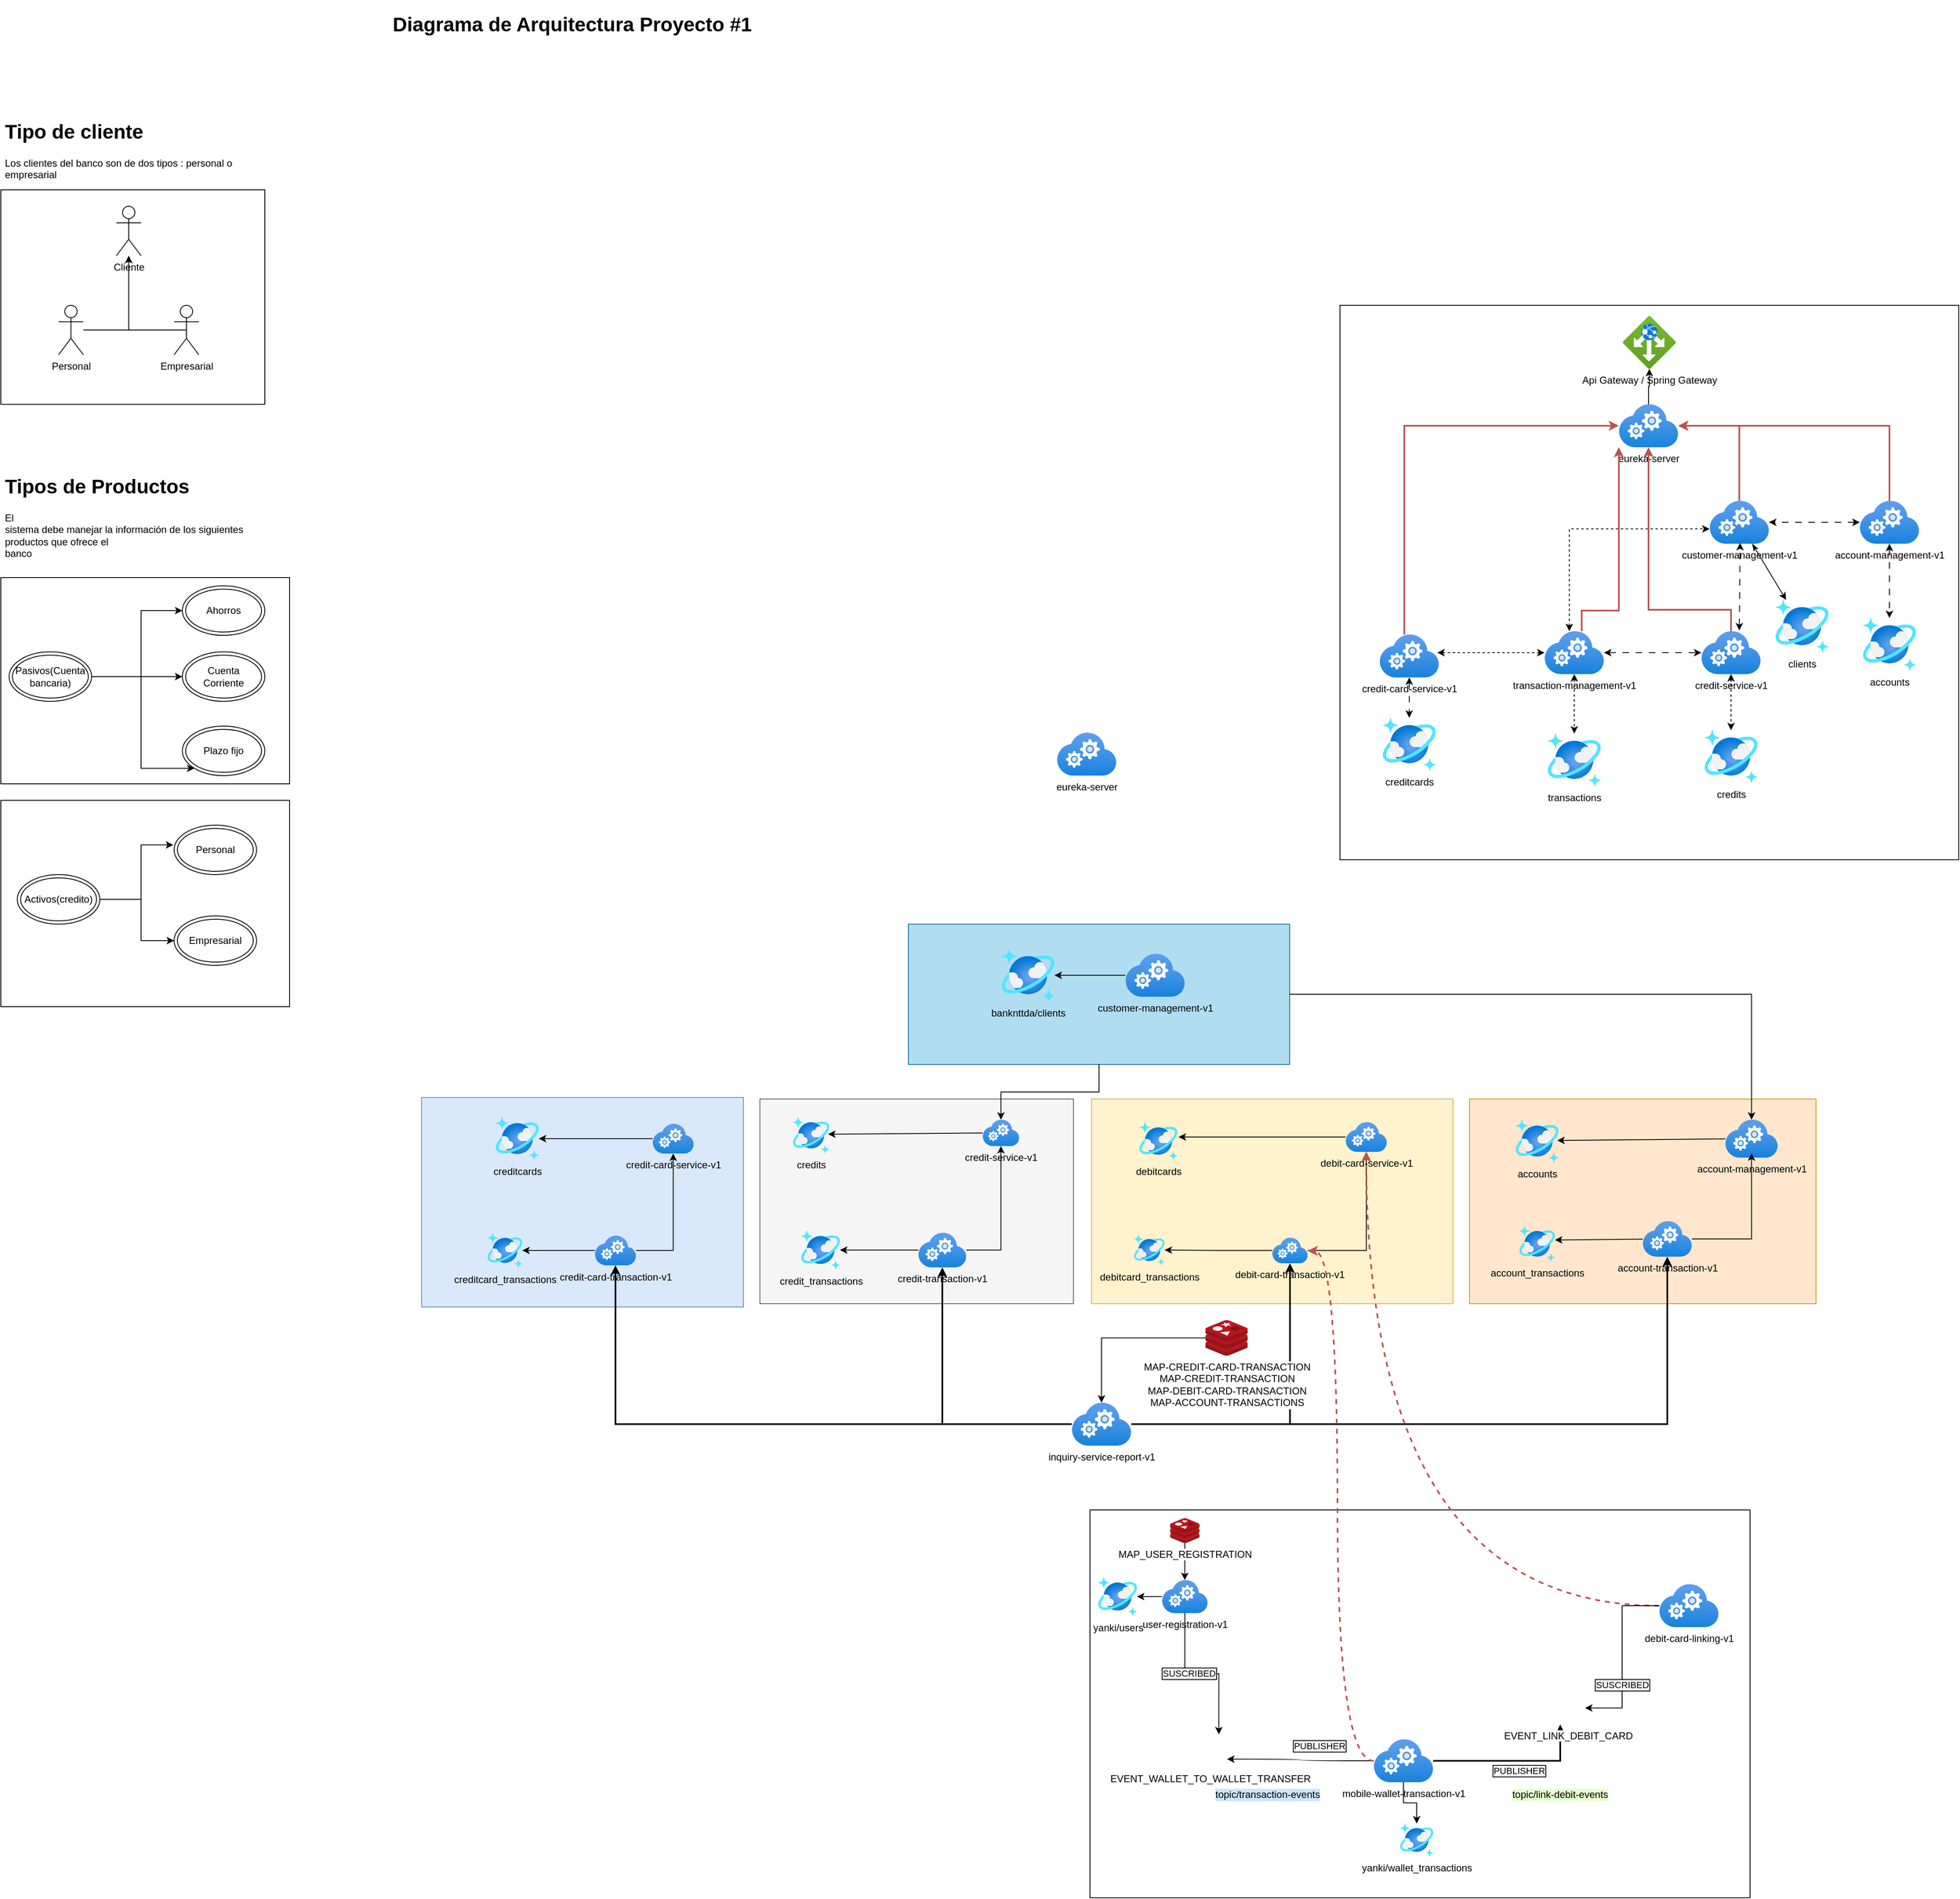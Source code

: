 <mxfile version="22.1.0" type="device">
  <diagram name="Página-1" id="-X11c9aHxKl_7VHZbHps">
    <mxGraphModel dx="2341" dy="1437" grid="1" gridSize="10" guides="1" tooltips="1" connect="1" arrows="1" fold="1" page="1" pageScale="1" pageWidth="827" pageHeight="1169" math="0" shadow="0">
      <root>
        <mxCell id="0" />
        <mxCell id="1" parent="0" />
        <mxCell id="LDjs_fQ_YrKKM8JEfmCH-14" value="" style="rounded=0;whiteSpace=wrap;html=1;" parent="1" vertex="1">
          <mxGeometry x="1390" y="1840" width="800" height="470" as="geometry" />
        </mxCell>
        <mxCell id="GaiomH8NbZP9esOnhPdk-52" value="" style="rounded=0;whiteSpace=wrap;html=1;fillColor=#b1ddf0;strokeColor=#10739e;" parent="1" vertex="1">
          <mxGeometry x="1170" y="1130" width="462" height="170" as="geometry" />
        </mxCell>
        <mxCell id="nKFQiTVfHHNMh1_5JLaG-30" value="" style="rounded=0;whiteSpace=wrap;html=1;" parent="1" vertex="1">
          <mxGeometry x="70" y="710" width="350" height="250" as="geometry" />
        </mxCell>
        <mxCell id="nKFQiTVfHHNMh1_5JLaG-33" value="" style="group" parent="1" vertex="1" connectable="0">
          <mxGeometry x="70" y="150" width="320" height="350" as="geometry" />
        </mxCell>
        <mxCell id="nKFQiTVfHHNMh1_5JLaG-31" value="&lt;h1&gt;Tipo de cliente&lt;/h1&gt;&lt;p&gt;Los clientes del banco son de dos tipos : personal o empresarial&lt;/p&gt;" style="text;html=1;strokeColor=none;fillColor=none;spacing=5;spacingTop=-20;whiteSpace=wrap;overflow=hidden;rounded=0;" parent="nKFQiTVfHHNMh1_5JLaG-33" vertex="1">
          <mxGeometry width="320" height="90" as="geometry" />
        </mxCell>
        <mxCell id="nKFQiTVfHHNMh1_5JLaG-32" value="" style="group" parent="nKFQiTVfHHNMh1_5JLaG-33" vertex="1" connectable="0">
          <mxGeometry y="90" width="320" height="260" as="geometry" />
        </mxCell>
        <mxCell id="nKFQiTVfHHNMh1_5JLaG-28" value="" style="rounded=0;whiteSpace=wrap;html=1;" parent="nKFQiTVfHHNMh1_5JLaG-32" vertex="1">
          <mxGeometry width="320" height="260" as="geometry" />
        </mxCell>
        <mxCell id="nKFQiTVfHHNMh1_5JLaG-6" value="Cliente" style="shape=umlActor;verticalLabelPosition=bottom;verticalAlign=top;html=1;outlineConnect=0;" parent="nKFQiTVfHHNMh1_5JLaG-32" vertex="1">
          <mxGeometry x="140" y="20" width="30" height="60" as="geometry" />
        </mxCell>
        <mxCell id="nKFQiTVfHHNMh1_5JLaG-12" style="edgeStyle=orthogonalEdgeStyle;rounded=0;orthogonalLoop=1;jettySize=auto;html=1;" parent="nKFQiTVfHHNMh1_5JLaG-32" source="nKFQiTVfHHNMh1_5JLaG-8" target="nKFQiTVfHHNMh1_5JLaG-6" edge="1">
          <mxGeometry relative="1" as="geometry" />
        </mxCell>
        <mxCell id="nKFQiTVfHHNMh1_5JLaG-8" value="Personal" style="shape=umlActor;verticalLabelPosition=bottom;verticalAlign=top;html=1;outlineConnect=0;" parent="nKFQiTVfHHNMh1_5JLaG-32" vertex="1">
          <mxGeometry x="70" y="140" width="30" height="60" as="geometry" />
        </mxCell>
        <mxCell id="nKFQiTVfHHNMh1_5JLaG-13" style="edgeStyle=orthogonalEdgeStyle;rounded=0;orthogonalLoop=1;jettySize=auto;html=1;exitX=0.5;exitY=0.5;exitDx=0;exitDy=0;exitPerimeter=0;" parent="nKFQiTVfHHNMh1_5JLaG-32" source="nKFQiTVfHHNMh1_5JLaG-9" target="nKFQiTVfHHNMh1_5JLaG-6" edge="1">
          <mxGeometry relative="1" as="geometry" />
        </mxCell>
        <mxCell id="nKFQiTVfHHNMh1_5JLaG-9" value="Empresarial" style="shape=umlActor;verticalLabelPosition=bottom;verticalAlign=top;html=1;outlineConnect=0;" parent="nKFQiTVfHHNMh1_5JLaG-32" vertex="1">
          <mxGeometry x="210" y="140" width="30" height="60" as="geometry" />
        </mxCell>
        <mxCell id="nKFQiTVfHHNMh1_5JLaG-34" value="&lt;h1&gt;Tipos de Productos&lt;/h1&gt;El&lt;br/&gt;sistema debe manejar la información de los siguientes productos que ofrece el&lt;br/&gt;banco" style="text;html=1;strokeColor=none;fillColor=none;spacing=5;spacingTop=-20;whiteSpace=wrap;overflow=hidden;rounded=0;" parent="1" vertex="1">
          <mxGeometry x="70" y="580" width="320" height="120" as="geometry" />
        </mxCell>
        <mxCell id="nKFQiTVfHHNMh1_5JLaG-35" value="" style="group" parent="1" vertex="1" connectable="0">
          <mxGeometry x="80" y="720" width="310" height="230" as="geometry" />
        </mxCell>
        <mxCell id="nKFQiTVfHHNMh1_5JLaG-14" value="Pasivos(Cuenta bancaria)" style="ellipse;shape=doubleEllipse;whiteSpace=wrap;html=1;" parent="nKFQiTVfHHNMh1_5JLaG-35" vertex="1">
          <mxGeometry y="80" width="100" height="60" as="geometry" />
        </mxCell>
        <mxCell id="nKFQiTVfHHNMh1_5JLaG-15" value="Ahorros" style="ellipse;shape=doubleEllipse;whiteSpace=wrap;html=1;" parent="nKFQiTVfHHNMh1_5JLaG-35" vertex="1">
          <mxGeometry x="210" width="100" height="60" as="geometry" />
        </mxCell>
        <mxCell id="nKFQiTVfHHNMh1_5JLaG-18" style="edgeStyle=orthogonalEdgeStyle;rounded=0;orthogonalLoop=1;jettySize=auto;html=1;entryX=0;entryY=0.5;entryDx=0;entryDy=0;" parent="nKFQiTVfHHNMh1_5JLaG-35" source="nKFQiTVfHHNMh1_5JLaG-14" target="nKFQiTVfHHNMh1_5JLaG-15" edge="1">
          <mxGeometry relative="1" as="geometry">
            <Array as="points">
              <mxPoint x="160" y="110" />
              <mxPoint x="160" y="30" />
            </Array>
          </mxGeometry>
        </mxCell>
        <mxCell id="nKFQiTVfHHNMh1_5JLaG-16" value="Cuenta Corriente" style="ellipse;shape=doubleEllipse;whiteSpace=wrap;html=1;" parent="nKFQiTVfHHNMh1_5JLaG-35" vertex="1">
          <mxGeometry x="210" y="80" width="100" height="60" as="geometry" />
        </mxCell>
        <mxCell id="nKFQiTVfHHNMh1_5JLaG-19" style="edgeStyle=orthogonalEdgeStyle;rounded=0;orthogonalLoop=1;jettySize=auto;html=1;" parent="nKFQiTVfHHNMh1_5JLaG-35" source="nKFQiTVfHHNMh1_5JLaG-14" target="nKFQiTVfHHNMh1_5JLaG-16" edge="1">
          <mxGeometry relative="1" as="geometry" />
        </mxCell>
        <mxCell id="nKFQiTVfHHNMh1_5JLaG-17" value="Plazo fijo" style="ellipse;shape=doubleEllipse;whiteSpace=wrap;html=1;" parent="nKFQiTVfHHNMh1_5JLaG-35" vertex="1">
          <mxGeometry x="210" y="170" width="100" height="60" as="geometry" />
        </mxCell>
        <mxCell id="nKFQiTVfHHNMh1_5JLaG-20" style="edgeStyle=orthogonalEdgeStyle;rounded=0;orthogonalLoop=1;jettySize=auto;html=1;entryX=0;entryY=1;entryDx=0;entryDy=0;" parent="nKFQiTVfHHNMh1_5JLaG-35" source="nKFQiTVfHHNMh1_5JLaG-14" target="nKFQiTVfHHNMh1_5JLaG-17" edge="1">
          <mxGeometry relative="1" as="geometry">
            <Array as="points">
              <mxPoint x="160" y="110" />
              <mxPoint x="160" y="221" />
            </Array>
          </mxGeometry>
        </mxCell>
        <mxCell id="nKFQiTVfHHNMh1_5JLaG-36" value="" style="rounded=0;whiteSpace=wrap;html=1;" parent="1" vertex="1">
          <mxGeometry x="70" y="980" width="350" height="250" as="geometry" />
        </mxCell>
        <mxCell id="nKFQiTVfHHNMh1_5JLaG-38" value="" style="group" parent="1" vertex="1" connectable="0">
          <mxGeometry x="90" y="1010" width="290" height="170" as="geometry" />
        </mxCell>
        <mxCell id="nKFQiTVfHHNMh1_5JLaG-24" value="Activos(credito)" style="ellipse;shape=doubleEllipse;whiteSpace=wrap;html=1;" parent="nKFQiTVfHHNMh1_5JLaG-38" vertex="1">
          <mxGeometry y="60" width="100" height="60" as="geometry" />
        </mxCell>
        <mxCell id="nKFQiTVfHHNMh1_5JLaG-25" value="Personal" style="ellipse;shape=doubleEllipse;whiteSpace=wrap;html=1;" parent="nKFQiTVfHHNMh1_5JLaG-38" vertex="1">
          <mxGeometry x="190" width="100" height="60" as="geometry" />
        </mxCell>
        <mxCell id="nKFQiTVfHHNMh1_5JLaG-37" style="edgeStyle=orthogonalEdgeStyle;rounded=0;orthogonalLoop=1;jettySize=auto;html=1;entryX=-0.01;entryY=0.4;entryDx=0;entryDy=0;entryPerimeter=0;" parent="nKFQiTVfHHNMh1_5JLaG-38" source="nKFQiTVfHHNMh1_5JLaG-24" target="nKFQiTVfHHNMh1_5JLaG-25" edge="1">
          <mxGeometry relative="1" as="geometry">
            <Array as="points">
              <mxPoint x="150" y="90" />
              <mxPoint x="150" y="24" />
            </Array>
          </mxGeometry>
        </mxCell>
        <mxCell id="nKFQiTVfHHNMh1_5JLaG-26" value="Empresarial" style="ellipse;shape=doubleEllipse;whiteSpace=wrap;html=1;" parent="nKFQiTVfHHNMh1_5JLaG-38" vertex="1">
          <mxGeometry x="190" y="110" width="100" height="60" as="geometry" />
        </mxCell>
        <mxCell id="nKFQiTVfHHNMh1_5JLaG-22" style="edgeStyle=orthogonalEdgeStyle;rounded=0;orthogonalLoop=1;jettySize=auto;html=1;entryX=0;entryY=0.5;entryDx=0;entryDy=0;" parent="nKFQiTVfHHNMh1_5JLaG-38" source="nKFQiTVfHHNMh1_5JLaG-24" target="nKFQiTVfHHNMh1_5JLaG-26" edge="1">
          <mxGeometry relative="1" as="geometry">
            <mxPoint x="71" y="110" as="sourcePoint" />
            <mxPoint x="231" y="200" as="targetPoint" />
            <Array as="points">
              <mxPoint x="150" y="90" />
              <mxPoint x="150" y="140" />
            </Array>
          </mxGeometry>
        </mxCell>
        <mxCell id="RCFIxVPjN4FZySn3sPfs-48" value="" style="group" parent="1" vertex="1" connectable="0">
          <mxGeometry x="1693" y="380" width="750" height="672" as="geometry" />
        </mxCell>
        <mxCell id="RCFIxVPjN4FZySn3sPfs-36" value="" style="rounded=0;whiteSpace=wrap;html=1;" parent="RCFIxVPjN4FZySn3sPfs-48" vertex="1">
          <mxGeometry width="750" height="672" as="geometry" />
        </mxCell>
        <mxCell id="RCFIxVPjN4FZySn3sPfs-1" value="credit-card-service-v1" style="image;aspect=fixed;html=1;points=[];align=center;fontSize=12;image=img/lib/azure2/compute/Cloud_Services_Classic.svg;" parent="RCFIxVPjN4FZySn3sPfs-48" vertex="1">
          <mxGeometry x="48" y="399" width="72" height="52" as="geometry" />
        </mxCell>
        <mxCell id="RCFIxVPjN4FZySn3sPfs-2" value="customer-management-v1" style="image;aspect=fixed;html=1;points=[];align=center;fontSize=12;image=img/lib/azure2/compute/Cloud_Services_Classic.svg;" parent="RCFIxVPjN4FZySn3sPfs-48" vertex="1">
          <mxGeometry x="448" y="237" width="72" height="52" as="geometry" />
        </mxCell>
        <mxCell id="RCFIxVPjN4FZySn3sPfs-30" style="edgeStyle=orthogonalEdgeStyle;rounded=0;orthogonalLoop=1;jettySize=auto;html=1;dashed=1;dashPattern=8 8;startArrow=classic;startFill=1;" parent="RCFIxVPjN4FZySn3sPfs-48" source="RCFIxVPjN4FZySn3sPfs-3" target="RCFIxVPjN4FZySn3sPfs-2" edge="1">
          <mxGeometry relative="1" as="geometry" />
        </mxCell>
        <mxCell id="RCFIxVPjN4FZySn3sPfs-3" value="account-management-v1" style="image;aspect=fixed;html=1;points=[];align=center;fontSize=12;image=img/lib/azure2/compute/Cloud_Services_Classic.svg;" parent="RCFIxVPjN4FZySn3sPfs-48" vertex="1">
          <mxGeometry x="630" y="237" width="72" height="52" as="geometry" />
        </mxCell>
        <mxCell id="RCFIxVPjN4FZySn3sPfs-8" value="transaction-management-v1" style="image;aspect=fixed;html=1;points=[];align=center;fontSize=12;image=img/lib/azure2/compute/Cloud_Services_Classic.svg;" parent="RCFIxVPjN4FZySn3sPfs-48" vertex="1">
          <mxGeometry x="248" y="395" width="72" height="52" as="geometry" />
        </mxCell>
        <mxCell id="RCFIxVPjN4FZySn3sPfs-31" style="rounded=0;orthogonalLoop=1;jettySize=auto;html=1;elbow=vertical;entryX=0.514;entryY=0.981;entryDx=0;entryDy=0;entryPerimeter=0;exitX=0.639;exitY=-0.019;exitDx=0;exitDy=0;exitPerimeter=0;dashed=1;dashPattern=8 8;startArrow=classic;startFill=1;" parent="RCFIxVPjN4FZySn3sPfs-48" source="RCFIxVPjN4FZySn3sPfs-9" target="RCFIxVPjN4FZySn3sPfs-2" edge="1">
          <mxGeometry relative="1" as="geometry" />
        </mxCell>
        <mxCell id="RCFIxVPjN4FZySn3sPfs-9" value="credit-service-v1" style="image;aspect=fixed;html=1;points=[];align=center;fontSize=12;image=img/lib/azure2/compute/Cloud_Services_Classic.svg;" parent="RCFIxVPjN4FZySn3sPfs-48" vertex="1">
          <mxGeometry x="438" y="395" width="72" height="52" as="geometry" />
        </mxCell>
        <mxCell id="RCFIxVPjN4FZySn3sPfs-33" style="edgeStyle=orthogonalEdgeStyle;rounded=0;orthogonalLoop=1;jettySize=auto;html=1;dashed=1;dashPattern=8 8;startArrow=classic;startFill=1;" parent="RCFIxVPjN4FZySn3sPfs-48" source="RCFIxVPjN4FZySn3sPfs-8" target="RCFIxVPjN4FZySn3sPfs-9" edge="1">
          <mxGeometry relative="1" as="geometry" />
        </mxCell>
        <mxCell id="RCFIxVPjN4FZySn3sPfs-11" value="creditcards" style="image;aspect=fixed;html=1;points=[];align=center;fontSize=12;image=img/lib/azure2/databases/Azure_Cosmos_DB.svg;" parent="RCFIxVPjN4FZySn3sPfs-48" vertex="1">
          <mxGeometry x="52" y="500" width="64" height="64" as="geometry" />
        </mxCell>
        <mxCell id="RCFIxVPjN4FZySn3sPfs-12" style="edgeStyle=orthogonalEdgeStyle;rounded=0;orthogonalLoop=1;jettySize=auto;html=1;dashed=1;dashPattern=8 8;startArrow=classic;startFill=1;" parent="RCFIxVPjN4FZySn3sPfs-48" source="RCFIxVPjN4FZySn3sPfs-1" target="RCFIxVPjN4FZySn3sPfs-11" edge="1">
          <mxGeometry relative="1" as="geometry" />
        </mxCell>
        <mxCell id="RCFIxVPjN4FZySn3sPfs-13" value="transactions" style="image;aspect=fixed;html=1;points=[];align=center;fontSize=12;image=img/lib/azure2/databases/Azure_Cosmos_DB.svg;" parent="RCFIxVPjN4FZySn3sPfs-48" vertex="1">
          <mxGeometry x="252" y="519" width="64" height="64" as="geometry" />
        </mxCell>
        <mxCell id="RCFIxVPjN4FZySn3sPfs-14" style="edgeStyle=orthogonalEdgeStyle;rounded=0;orthogonalLoop=1;jettySize=auto;html=1;dashed=1;startArrow=classic;startFill=1;" parent="RCFIxVPjN4FZySn3sPfs-48" source="RCFIxVPjN4FZySn3sPfs-8" target="RCFIxVPjN4FZySn3sPfs-13" edge="1">
          <mxGeometry relative="1" as="geometry" />
        </mxCell>
        <mxCell id="RCFIxVPjN4FZySn3sPfs-15" value="accounts" style="image;aspect=fixed;html=1;points=[];align=center;fontSize=12;image=img/lib/azure2/databases/Azure_Cosmos_DB.svg;" parent="RCFIxVPjN4FZySn3sPfs-48" vertex="1">
          <mxGeometry x="634" y="379" width="64" height="64" as="geometry" />
        </mxCell>
        <mxCell id="RCFIxVPjN4FZySn3sPfs-16" style="rounded=0;orthogonalLoop=1;jettySize=auto;html=1;dashed=1;dashPattern=8 8;startArrow=classic;startFill=1;" parent="RCFIxVPjN4FZySn3sPfs-48" source="RCFIxVPjN4FZySn3sPfs-3" target="RCFIxVPjN4FZySn3sPfs-15" edge="1">
          <mxGeometry relative="1" as="geometry" />
        </mxCell>
        <mxCell id="RCFIxVPjN4FZySn3sPfs-17" value="credits" style="image;aspect=fixed;html=1;points=[];align=center;fontSize=12;image=img/lib/azure2/databases/Azure_Cosmos_DB.svg;" parent="RCFIxVPjN4FZySn3sPfs-48" vertex="1">
          <mxGeometry x="442" y="515" width="64" height="64" as="geometry" />
        </mxCell>
        <mxCell id="RCFIxVPjN4FZySn3sPfs-19" value="clients" style="image;aspect=fixed;html=1;points=[];align=center;fontSize=12;image=img/lib/azure2/databases/Azure_Cosmos_DB.svg;" parent="RCFIxVPjN4FZySn3sPfs-48" vertex="1">
          <mxGeometry x="528" y="357" width="64" height="64" as="geometry" />
        </mxCell>
        <mxCell id="RCFIxVPjN4FZySn3sPfs-18" style="edgeStyle=orthogonalEdgeStyle;rounded=0;orthogonalLoop=1;jettySize=auto;html=1;dashed=1;startArrow=classic;startFill=1;" parent="RCFIxVPjN4FZySn3sPfs-48" source="RCFIxVPjN4FZySn3sPfs-9" target="RCFIxVPjN4FZySn3sPfs-17" edge="1">
          <mxGeometry relative="1" as="geometry" />
        </mxCell>
        <mxCell id="RCFIxVPjN4FZySn3sPfs-32" style="edgeStyle=orthogonalEdgeStyle;rounded=0;orthogonalLoop=1;jettySize=auto;html=1;entryX=0;entryY=0.654;entryDx=0;entryDy=0;entryPerimeter=0;dashed=1;strokeWidth=1;startArrow=classic;startFill=1;" parent="RCFIxVPjN4FZySn3sPfs-48" source="RCFIxVPjN4FZySn3sPfs-8" target="RCFIxVPjN4FZySn3sPfs-2" edge="1">
          <mxGeometry relative="1" as="geometry">
            <Array as="points">
              <mxPoint x="278" y="271" />
            </Array>
          </mxGeometry>
        </mxCell>
        <mxCell id="RCFIxVPjN4FZySn3sPfs-20" style="rounded=0;orthogonalLoop=1;jettySize=auto;html=1;startArrow=classicThin;startFill=1;" parent="RCFIxVPjN4FZySn3sPfs-48" source="RCFIxVPjN4FZySn3sPfs-2" target="RCFIxVPjN4FZySn3sPfs-19" edge="1">
          <mxGeometry relative="1" as="geometry" />
        </mxCell>
        <mxCell id="RCFIxVPjN4FZySn3sPfs-34" style="edgeStyle=orthogonalEdgeStyle;rounded=0;orthogonalLoop=1;jettySize=auto;html=1;entryX=0.972;entryY=0.423;entryDx=0;entryDy=0;entryPerimeter=0;dashed=1;strokeWidth=1;endArrow=classic;endFill=1;strokeColor=default;startArrow=classic;startFill=1;" parent="RCFIxVPjN4FZySn3sPfs-48" source="RCFIxVPjN4FZySn3sPfs-8" target="RCFIxVPjN4FZySn3sPfs-1" edge="1">
          <mxGeometry relative="1" as="geometry" />
        </mxCell>
        <mxCell id="RCFIxVPjN4FZySn3sPfs-35" value="eureka-server" style="image;aspect=fixed;html=1;points=[];align=center;fontSize=12;image=img/lib/azure2/compute/Cloud_Services_Classic.svg;" parent="RCFIxVPjN4FZySn3sPfs-48" vertex="1">
          <mxGeometry x="338" y="120" width="72" height="52" as="geometry" />
        </mxCell>
        <mxCell id="RCFIxVPjN4FZySn3sPfs-39" style="edgeStyle=orthogonalEdgeStyle;rounded=0;orthogonalLoop=1;jettySize=auto;html=1;fillColor=#f8cecc;strokeColor=#b85450;gradientColor=#ea6b66;strokeWidth=2;" parent="RCFIxVPjN4FZySn3sPfs-48" source="RCFIxVPjN4FZySn3sPfs-1" target="RCFIxVPjN4FZySn3sPfs-35" edge="1">
          <mxGeometry relative="1" as="geometry">
            <Array as="points">
              <mxPoint x="78" y="146" />
            </Array>
          </mxGeometry>
        </mxCell>
        <mxCell id="RCFIxVPjN4FZySn3sPfs-42" style="edgeStyle=orthogonalEdgeStyle;rounded=0;orthogonalLoop=1;jettySize=auto;html=1;fillColor=#f8cecc;gradientColor=#ea6b66;strokeColor=#b85450;strokeWidth=2;" parent="RCFIxVPjN4FZySn3sPfs-48" source="RCFIxVPjN4FZySn3sPfs-2" target="RCFIxVPjN4FZySn3sPfs-35" edge="1">
          <mxGeometry relative="1" as="geometry">
            <Array as="points">
              <mxPoint x="484" y="146" />
            </Array>
          </mxGeometry>
        </mxCell>
        <mxCell id="RCFIxVPjN4FZySn3sPfs-43" style="edgeStyle=orthogonalEdgeStyle;rounded=0;orthogonalLoop=1;jettySize=auto;html=1;fillColor=#f8cecc;gradientColor=#ea6b66;strokeColor=#b85450;strokeWidth=2;" parent="RCFIxVPjN4FZySn3sPfs-48" source="RCFIxVPjN4FZySn3sPfs-3" target="RCFIxVPjN4FZySn3sPfs-35" edge="1">
          <mxGeometry relative="1" as="geometry">
            <Array as="points">
              <mxPoint x="666" y="146" />
            </Array>
          </mxGeometry>
        </mxCell>
        <mxCell id="RCFIxVPjN4FZySn3sPfs-40" style="edgeStyle=orthogonalEdgeStyle;rounded=0;orthogonalLoop=1;jettySize=auto;html=1;exitX=0.625;exitY=0;exitDx=0;exitDy=0;exitPerimeter=0;fillColor=#f8cecc;gradientColor=#ea6b66;strokeColor=#b85450;strokeWidth=2;" parent="RCFIxVPjN4FZySn3sPfs-48" source="RCFIxVPjN4FZySn3sPfs-8" target="RCFIxVPjN4FZySn3sPfs-35" edge="1">
          <mxGeometry relative="1" as="geometry">
            <Array as="points">
              <mxPoint x="293" y="370" />
              <mxPoint x="338" y="370" />
            </Array>
          </mxGeometry>
        </mxCell>
        <mxCell id="RCFIxVPjN4FZySn3sPfs-41" style="edgeStyle=orthogonalEdgeStyle;rounded=0;orthogonalLoop=1;jettySize=auto;html=1;fillColor=#f8cecc;gradientColor=#ea6b66;strokeColor=#b85450;strokeWidth=2;" parent="RCFIxVPjN4FZySn3sPfs-48" source="RCFIxVPjN4FZySn3sPfs-9" target="RCFIxVPjN4FZySn3sPfs-35" edge="1">
          <mxGeometry relative="1" as="geometry">
            <Array as="points">
              <mxPoint x="474" y="369" />
              <mxPoint x="374" y="369" />
            </Array>
          </mxGeometry>
        </mxCell>
        <mxCell id="RCFIxVPjN4FZySn3sPfs-46" value="Api Gateway / Spring Gateway" style="image;aspect=fixed;html=1;points=[];align=center;fontSize=12;image=img/lib/azure2/networking/Application_Gateways.svg;" parent="RCFIxVPjN4FZySn3sPfs-48" vertex="1">
          <mxGeometry x="343" y="13" width="64" height="64" as="geometry" />
        </mxCell>
        <mxCell id="RCFIxVPjN4FZySn3sPfs-47" style="edgeStyle=orthogonalEdgeStyle;rounded=0;orthogonalLoop=1;jettySize=auto;html=1;" parent="RCFIxVPjN4FZySn3sPfs-48" source="RCFIxVPjN4FZySn3sPfs-35" target="RCFIxVPjN4FZySn3sPfs-46" edge="1">
          <mxGeometry relative="1" as="geometry" />
        </mxCell>
        <mxCell id="EY5daQs1NWzvpDhGL9K3-1" value="&lt;h1&gt;&lt;span style=&quot;background-color: initial;&quot;&gt;Diagrama de Arquitectura Proyecto #1&lt;/span&gt;&lt;br&gt;&lt;/h1&gt;" style="text;html=1;strokeColor=none;fillColor=none;spacing=5;spacingTop=-20;whiteSpace=wrap;overflow=hidden;rounded=0;" parent="1" vertex="1">
          <mxGeometry x="540" y="20" width="782" height="120" as="geometry" />
        </mxCell>
        <mxCell id="GaiomH8NbZP9esOnhPdk-34" style="edgeStyle=orthogonalEdgeStyle;rounded=0;orthogonalLoop=1;jettySize=auto;html=1;" parent="1" source="GaiomH8NbZP9esOnhPdk-10" target="GaiomH8NbZP9esOnhPdk-11" edge="1">
          <mxGeometry relative="1" as="geometry" />
        </mxCell>
        <mxCell id="GaiomH8NbZP9esOnhPdk-10" value="customer-management-v1" style="image;aspect=fixed;html=1;points=[];align=center;fontSize=12;image=img/lib/azure2/compute/Cloud_Services_Classic.svg;labelBackgroundColor=none;" parent="1" vertex="1">
          <mxGeometry x="1433" y="1166" width="72" height="52" as="geometry" />
        </mxCell>
        <mxCell id="GaiomH8NbZP9esOnhPdk-11" value="banknttda/clients" style="image;aspect=fixed;html=1;points=[];align=center;fontSize=12;image=img/lib/azure2/databases/Azure_Cosmos_DB.svg;labelBackgroundColor=none;" parent="1" vertex="1">
          <mxGeometry x="1283" y="1160" width="64" height="64" as="geometry" />
        </mxCell>
        <mxCell id="GaiomH8NbZP9esOnhPdk-50" value="" style="group;strokeColor=none;" parent="1" vertex="1" connectable="0">
          <mxGeometry x="580" y="1340" width="1690" height="422" as="geometry" />
        </mxCell>
        <mxCell id="GaiomH8NbZP9esOnhPdk-47" value="" style="rounded=0;whiteSpace=wrap;html=1;fillColor=#ffe6cc;strokeColor=#d79b00;" parent="GaiomH8NbZP9esOnhPdk-50" vertex="1">
          <mxGeometry x="1270" y="2" width="420" height="248" as="geometry" />
        </mxCell>
        <mxCell id="GaiomH8NbZP9esOnhPdk-46" value="" style="rounded=0;whiteSpace=wrap;html=1;fillColor=#fff2cc;strokeColor=#d6b656;" parent="GaiomH8NbZP9esOnhPdk-50" vertex="1">
          <mxGeometry x="812" y="2" width="438" height="248" as="geometry" />
        </mxCell>
        <mxCell id="GaiomH8NbZP9esOnhPdk-45" value="" style="rounded=0;whiteSpace=wrap;html=1;fillColor=#f5f5f5;strokeColor=#666666;fontColor=#333333;" parent="GaiomH8NbZP9esOnhPdk-50" vertex="1">
          <mxGeometry x="410" y="2" width="380" height="248" as="geometry" />
        </mxCell>
        <mxCell id="GaiomH8NbZP9esOnhPdk-44" value="" style="rounded=0;whiteSpace=wrap;html=1;fillColor=#dae8fc;strokeColor=#6c8ebf;" parent="GaiomH8NbZP9esOnhPdk-50" vertex="1">
          <mxGeometry width="390" height="254" as="geometry" />
        </mxCell>
        <mxCell id="GaiomH8NbZP9esOnhPdk-1" value="credit-card-service-v1" style="image;aspect=fixed;html=1;points=[];align=center;fontSize=12;image=img/lib/azure2/compute/Cloud_Services_Classic.svg;labelBackgroundColor=none;" parent="GaiomH8NbZP9esOnhPdk-50" vertex="1">
          <mxGeometry x="280" y="32" width="49.85" height="36" as="geometry" />
        </mxCell>
        <mxCell id="GaiomH8NbZP9esOnhPdk-2" value="creditcards" style="image;aspect=fixed;html=1;points=[];align=center;fontSize=12;image=img/lib/azure2/databases/Azure_Cosmos_DB.svg;labelBackgroundColor=none;" parent="GaiomH8NbZP9esOnhPdk-50" vertex="1">
          <mxGeometry x="90" y="24" width="52" height="52" as="geometry" />
        </mxCell>
        <mxCell id="GaiomH8NbZP9esOnhPdk-18" style="edgeStyle=orthogonalEdgeStyle;rounded=0;orthogonalLoop=1;jettySize=auto;html=1;" parent="GaiomH8NbZP9esOnhPdk-50" source="GaiomH8NbZP9esOnhPdk-1" target="GaiomH8NbZP9esOnhPdk-2" edge="1">
          <mxGeometry relative="1" as="geometry" />
        </mxCell>
        <mxCell id="GaiomH8NbZP9esOnhPdk-3" value="credit-service-v1" style="image;aspect=fixed;html=1;points=[];align=center;fontSize=12;image=img/lib/azure2/compute/Cloud_Services_Classic.svg;labelBackgroundColor=none;" parent="GaiomH8NbZP9esOnhPdk-50" vertex="1">
          <mxGeometry x="680" y="27" width="44.31" height="32" as="geometry" />
        </mxCell>
        <mxCell id="GaiomH8NbZP9esOnhPdk-4" value="credits" style="image;aspect=fixed;html=1;points=[];align=center;fontSize=12;image=img/lib/azure2/databases/Azure_Cosmos_DB.svg;labelBackgroundColor=none;" parent="GaiomH8NbZP9esOnhPdk-50" vertex="1">
          <mxGeometry x="450" y="24" width="44" height="44" as="geometry" />
        </mxCell>
        <mxCell id="GaiomH8NbZP9esOnhPdk-5" value="debit-card-service-v1" style="image;aspect=fixed;html=1;points=[];align=center;fontSize=12;image=img/lib/azure2/compute/Cloud_Services_Classic.svg;labelBackgroundColor=none;" parent="GaiomH8NbZP9esOnhPdk-50" vertex="1">
          <mxGeometry x="1120" y="30" width="49.85" height="36" as="geometry" />
        </mxCell>
        <mxCell id="GaiomH8NbZP9esOnhPdk-6" value="debitcards" style="image;aspect=fixed;html=1;points=[];align=center;fontSize=12;image=img/lib/azure2/databases/Azure_Cosmos_DB.svg;labelBackgroundColor=none;" parent="GaiomH8NbZP9esOnhPdk-50" vertex="1">
          <mxGeometry x="870" y="30" width="46" height="46" as="geometry" />
        </mxCell>
        <mxCell id="GaiomH8NbZP9esOnhPdk-12" value="account-management-v1" style="image;aspect=fixed;html=1;points=[];align=center;fontSize=12;image=img/lib/azure2/compute/Cloud_Services_Classic.svg;labelBackgroundColor=none;" parent="GaiomH8NbZP9esOnhPdk-50" vertex="1">
          <mxGeometry x="1580" y="27" width="63.7" height="46" as="geometry" />
        </mxCell>
        <mxCell id="GaiomH8NbZP9esOnhPdk-13" value="accounts" style="image;aspect=fixed;html=1;points=[];align=center;fontSize=12;image=img/lib/azure2/databases/Azure_Cosmos_DB.svg;labelBackgroundColor=none;" parent="GaiomH8NbZP9esOnhPdk-50" vertex="1">
          <mxGeometry x="1326" y="27" width="52" height="52" as="geometry" />
        </mxCell>
        <mxCell id="GaiomH8NbZP9esOnhPdk-16" style="edgeStyle=orthogonalEdgeStyle;rounded=0;orthogonalLoop=1;jettySize=auto;html=1;" parent="GaiomH8NbZP9esOnhPdk-50" source="GaiomH8NbZP9esOnhPdk-14" target="GaiomH8NbZP9esOnhPdk-1" edge="1">
          <mxGeometry relative="1" as="geometry" />
        </mxCell>
        <mxCell id="GaiomH8NbZP9esOnhPdk-14" value="credit-card-transaction-v1" style="image;aspect=fixed;html=1;points=[];align=center;fontSize=12;image=img/lib/azure2/compute/Cloud_Services_Classic.svg;labelBackgroundColor=none;" parent="GaiomH8NbZP9esOnhPdk-50" vertex="1">
          <mxGeometry x="210" y="167.5" width="49.85" height="36" as="geometry" />
        </mxCell>
        <mxCell id="GaiomH8NbZP9esOnhPdk-15" value="creditcard_transactions" style="image;aspect=fixed;html=1;points=[];align=center;fontSize=12;image=img/lib/azure2/databases/Azure_Cosmos_DB.svg;labelBackgroundColor=none;" parent="GaiomH8NbZP9esOnhPdk-50" vertex="1">
          <mxGeometry x="80" y="164.5" width="42" height="42" as="geometry" />
        </mxCell>
        <mxCell id="GaiomH8NbZP9esOnhPdk-19" style="rounded=0;orthogonalLoop=1;jettySize=auto;html=1;entryX=0.969;entryY=0.469;entryDx=0;entryDy=0;entryPerimeter=0;" parent="GaiomH8NbZP9esOnhPdk-50" source="GaiomH8NbZP9esOnhPdk-3" target="GaiomH8NbZP9esOnhPdk-4" edge="1">
          <mxGeometry relative="1" as="geometry" />
        </mxCell>
        <mxCell id="GaiomH8NbZP9esOnhPdk-24" style="edgeStyle=orthogonalEdgeStyle;rounded=0;orthogonalLoop=1;jettySize=auto;html=1;" parent="GaiomH8NbZP9esOnhPdk-50" source="GaiomH8NbZP9esOnhPdk-20" target="GaiomH8NbZP9esOnhPdk-3" edge="1">
          <mxGeometry relative="1" as="geometry" />
        </mxCell>
        <mxCell id="GaiomH8NbZP9esOnhPdk-20" value="credit-transaction-v1" style="image;aspect=fixed;html=1;points=[];align=center;fontSize=12;image=img/lib/azure2/compute/Cloud_Services_Classic.svg;labelBackgroundColor=none;" parent="GaiomH8NbZP9esOnhPdk-50" vertex="1">
          <mxGeometry x="602" y="164" width="58.15" height="42" as="geometry" />
        </mxCell>
        <mxCell id="GaiomH8NbZP9esOnhPdk-22" value="credit_transactions" style="image;aspect=fixed;html=1;points=[];align=center;fontSize=12;image=img/lib/azure2/databases/Azure_Cosmos_DB.svg;labelBackgroundColor=none;" parent="GaiomH8NbZP9esOnhPdk-50" vertex="1">
          <mxGeometry x="460" y="161.5" width="47" height="47" as="geometry" />
        </mxCell>
        <mxCell id="GaiomH8NbZP9esOnhPdk-17" style="edgeStyle=orthogonalEdgeStyle;rounded=0;orthogonalLoop=1;jettySize=auto;html=1;" parent="GaiomH8NbZP9esOnhPdk-50" source="GaiomH8NbZP9esOnhPdk-14" target="GaiomH8NbZP9esOnhPdk-15" edge="1">
          <mxGeometry relative="1" as="geometry" />
        </mxCell>
        <mxCell id="GaiomH8NbZP9esOnhPdk-25" style="rounded=0;orthogonalLoop=1;jettySize=auto;html=1;entryX=1.031;entryY=0.391;entryDx=0;entryDy=0;entryPerimeter=0;" parent="GaiomH8NbZP9esOnhPdk-50" source="GaiomH8NbZP9esOnhPdk-5" target="GaiomH8NbZP9esOnhPdk-6" edge="1">
          <mxGeometry relative="1" as="geometry" />
        </mxCell>
        <mxCell id="GaiomH8NbZP9esOnhPdk-29" style="edgeStyle=orthogonalEdgeStyle;rounded=0;orthogonalLoop=1;jettySize=auto;html=1;" parent="GaiomH8NbZP9esOnhPdk-50" source="GaiomH8NbZP9esOnhPdk-26" target="GaiomH8NbZP9esOnhPdk-5" edge="1">
          <mxGeometry relative="1" as="geometry" />
        </mxCell>
        <mxCell id="GaiomH8NbZP9esOnhPdk-26" value="debit-card-transaction-v1" style="image;aspect=fixed;html=1;points=[];align=center;fontSize=12;image=img/lib/azure2/compute/Cloud_Services_Classic.svg;labelBackgroundColor=none;" parent="GaiomH8NbZP9esOnhPdk-50" vertex="1">
          <mxGeometry x="1031" y="170" width="42.92" height="31" as="geometry" />
        </mxCell>
        <mxCell id="GaiomH8NbZP9esOnhPdk-23" style="edgeStyle=orthogonalEdgeStyle;rounded=0;orthogonalLoop=1;jettySize=auto;html=1;" parent="GaiomH8NbZP9esOnhPdk-50" source="GaiomH8NbZP9esOnhPdk-20" target="GaiomH8NbZP9esOnhPdk-22" edge="1">
          <mxGeometry relative="1" as="geometry" />
        </mxCell>
        <mxCell id="GaiomH8NbZP9esOnhPdk-27" value="debitcard_transactions" style="image;aspect=fixed;html=1;points=[];align=center;fontSize=12;image=img/lib/azure2/databases/Azure_Cosmos_DB.svg;labelBackgroundColor=none;" parent="GaiomH8NbZP9esOnhPdk-50" vertex="1">
          <mxGeometry x="863.5" y="166.5" width="37" height="37" as="geometry" />
        </mxCell>
        <mxCell id="GaiomH8NbZP9esOnhPdk-28" style="edgeStyle=orthogonalEdgeStyle;rounded=0;orthogonalLoop=1;jettySize=auto;html=1;" parent="GaiomH8NbZP9esOnhPdk-50" source="GaiomH8NbZP9esOnhPdk-26" target="GaiomH8NbZP9esOnhPdk-27" edge="1">
          <mxGeometry relative="1" as="geometry" />
        </mxCell>
        <mxCell id="GaiomH8NbZP9esOnhPdk-30" style="rounded=0;orthogonalLoop=1;jettySize=auto;html=1;entryX=0.969;entryY=0.484;entryDx=0;entryDy=0;entryPerimeter=0;" parent="GaiomH8NbZP9esOnhPdk-50" source="GaiomH8NbZP9esOnhPdk-12" target="GaiomH8NbZP9esOnhPdk-13" edge="1">
          <mxGeometry relative="1" as="geometry" />
        </mxCell>
        <mxCell id="GaiomH8NbZP9esOnhPdk-31" value="account-transaction-v1" style="image;aspect=fixed;html=1;points=[];align=center;fontSize=12;image=img/lib/azure2/compute/Cloud_Services_Classic.svg;labelBackgroundColor=none;" parent="GaiomH8NbZP9esOnhPdk-50" vertex="1">
          <mxGeometry x="1480" y="150" width="59.54" height="43" as="geometry" />
        </mxCell>
        <mxCell id="GaiomH8NbZP9esOnhPdk-32" value="account_transactions" style="image;aspect=fixed;html=1;points=[];align=center;fontSize=12;image=img/lib/azure2/databases/Azure_Cosmos_DB.svg;labelBackgroundColor=none;" parent="GaiomH8NbZP9esOnhPdk-50" vertex="1">
          <mxGeometry x="1330.5" y="156" width="43" height="43" as="geometry" />
        </mxCell>
        <mxCell id="GaiomH8NbZP9esOnhPdk-33" style="rounded=0;orthogonalLoop=1;jettySize=auto;html=1;entryX=1;entryY=0.391;entryDx=0;entryDy=0;entryPerimeter=0;" parent="GaiomH8NbZP9esOnhPdk-50" source="GaiomH8NbZP9esOnhPdk-31" target="GaiomH8NbZP9esOnhPdk-32" edge="1">
          <mxGeometry relative="1" as="geometry" />
        </mxCell>
        <mxCell id="GaiomH8NbZP9esOnhPdk-36" style="edgeStyle=orthogonalEdgeStyle;rounded=0;orthogonalLoop=1;jettySize=auto;html=1;entryX=0.5;entryY=0.885;entryDx=0;entryDy=0;entryPerimeter=0;" parent="GaiomH8NbZP9esOnhPdk-50" source="GaiomH8NbZP9esOnhPdk-31" target="GaiomH8NbZP9esOnhPdk-12" edge="1">
          <mxGeometry relative="1" as="geometry" />
        </mxCell>
        <mxCell id="GaiomH8NbZP9esOnhPdk-38" style="edgeStyle=orthogonalEdgeStyle;rounded=0;orthogonalLoop=1;jettySize=auto;html=1;strokeWidth=2;" parent="GaiomH8NbZP9esOnhPdk-50" source="GaiomH8NbZP9esOnhPdk-37" target="GaiomH8NbZP9esOnhPdk-14" edge="1">
          <mxGeometry relative="1" as="geometry" />
        </mxCell>
        <mxCell id="GaiomH8NbZP9esOnhPdk-40" style="edgeStyle=orthogonalEdgeStyle;rounded=0;orthogonalLoop=1;jettySize=auto;html=1;strokeWidth=2;" parent="GaiomH8NbZP9esOnhPdk-50" source="GaiomH8NbZP9esOnhPdk-37" target="GaiomH8NbZP9esOnhPdk-20" edge="1">
          <mxGeometry relative="1" as="geometry" />
        </mxCell>
        <mxCell id="GaiomH8NbZP9esOnhPdk-42" style="edgeStyle=orthogonalEdgeStyle;rounded=0;orthogonalLoop=1;jettySize=auto;html=1;strokeWidth=2;" parent="GaiomH8NbZP9esOnhPdk-50" source="GaiomH8NbZP9esOnhPdk-37" target="GaiomH8NbZP9esOnhPdk-26" edge="1">
          <mxGeometry relative="1" as="geometry" />
        </mxCell>
        <mxCell id="GaiomH8NbZP9esOnhPdk-43" style="edgeStyle=orthogonalEdgeStyle;rounded=0;orthogonalLoop=1;jettySize=auto;html=1;strokeWidth=2;" parent="GaiomH8NbZP9esOnhPdk-50" source="GaiomH8NbZP9esOnhPdk-37" target="GaiomH8NbZP9esOnhPdk-31" edge="1">
          <mxGeometry relative="1" as="geometry" />
        </mxCell>
        <mxCell id="GaiomH8NbZP9esOnhPdk-37" value="inquiry-service-report-v1" style="image;aspect=fixed;html=1;points=[];align=center;fontSize=12;image=img/lib/azure2/compute/Cloud_Services_Classic.svg;labelBackgroundColor=none;" parent="GaiomH8NbZP9esOnhPdk-50" vertex="1">
          <mxGeometry x="788" y="370" width="72" height="52" as="geometry" />
        </mxCell>
        <mxCell id="4dKb2mm8DSPColC5nP2_-1" style="edgeStyle=orthogonalEdgeStyle;rounded=0;orthogonalLoop=1;jettySize=auto;html=1;" parent="GaiomH8NbZP9esOnhPdk-50" source="LDjs_fQ_YrKKM8JEfmCH-16" target="GaiomH8NbZP9esOnhPdk-37" edge="1">
          <mxGeometry relative="1" as="geometry" />
        </mxCell>
        <mxCell id="LDjs_fQ_YrKKM8JEfmCH-16" value="MAP-CREDIT-CARD-TRANSACTION&lt;br&gt;MAP-CREDIT-TRANSACTION&lt;br&gt;MAP-DEBIT-CARD-TRANSACTION&lt;br&gt;MAP-ACCOUNT-TRANSACTIONS" style="image;sketch=0;aspect=fixed;html=1;points=[];align=center;fontSize=12;image=img/lib/mscae/Cache_Redis_Product.svg;" parent="GaiomH8NbZP9esOnhPdk-50" vertex="1">
          <mxGeometry x="950" y="270" width="51.19" height="43" as="geometry" />
        </mxCell>
        <mxCell id="GaiomH8NbZP9esOnhPdk-53" style="edgeStyle=orthogonalEdgeStyle;rounded=0;orthogonalLoop=1;jettySize=auto;html=1;" parent="1" source="GaiomH8NbZP9esOnhPdk-52" target="GaiomH8NbZP9esOnhPdk-12" edge="1">
          <mxGeometry relative="1" as="geometry" />
        </mxCell>
        <mxCell id="GaiomH8NbZP9esOnhPdk-54" style="edgeStyle=orthogonalEdgeStyle;rounded=0;orthogonalLoop=1;jettySize=auto;html=1;" parent="1" source="GaiomH8NbZP9esOnhPdk-52" target="GaiomH8NbZP9esOnhPdk-3" edge="1">
          <mxGeometry relative="1" as="geometry" />
        </mxCell>
        <mxCell id="LDjs_fQ_YrKKM8JEfmCH-8" style="edgeStyle=orthogonalEdgeStyle;rounded=0;orthogonalLoop=1;jettySize=auto;html=1;" parent="1" source="LDjs_fQ_YrKKM8JEfmCH-2" target="LDjs_fQ_YrKKM8JEfmCH-7" edge="1">
          <mxGeometry relative="1" as="geometry" />
        </mxCell>
        <mxCell id="4dKb2mm8DSPColC5nP2_-2" style="edgeStyle=orthogonalEdgeStyle;rounded=0;orthogonalLoop=1;jettySize=auto;html=1;entryX=0.75;entryY=0;entryDx=0;entryDy=0;" parent="1" source="LDjs_fQ_YrKKM8JEfmCH-2" target="LDjs_fQ_YrKKM8JEfmCH-9" edge="1">
          <mxGeometry relative="1" as="geometry" />
        </mxCell>
        <mxCell id="4dKb2mm8DSPColC5nP2_-7" value="SUSCRIBED" style="edgeLabel;html=1;align=center;verticalAlign=middle;resizable=0;points=[];labelBorderColor=default;" parent="4dKb2mm8DSPColC5nP2_-2" vertex="1" connectable="0">
          <mxGeometry x="-0.167" y="1" relative="1" as="geometry">
            <mxPoint as="offset" />
          </mxGeometry>
        </mxCell>
        <mxCell id="LDjs_fQ_YrKKM8JEfmCH-2" value="user-registration-v1" style="image;aspect=fixed;html=1;points=[];align=center;fontSize=12;image=img/lib/azure2/compute/Cloud_Services_Classic.svg;labelBackgroundColor=none;" parent="1" vertex="1">
          <mxGeometry x="1477.31" y="1925" width="55.38" height="40" as="geometry" />
        </mxCell>
        <mxCell id="LDjs_fQ_YrKKM8JEfmCH-6" style="edgeStyle=orthogonalEdgeStyle;rounded=0;orthogonalLoop=1;jettySize=auto;html=1;fillColor=#f8cecc;strokeColor=#b85450;strokeWidth=2;elbow=vertical;curved=1;dashed=1;" parent="1" source="LDjs_fQ_YrKKM8JEfmCH-4" target="GaiomH8NbZP9esOnhPdk-5" edge="1">
          <mxGeometry relative="1" as="geometry" />
        </mxCell>
        <mxCell id="LDjs_fQ_YrKKM8JEfmCH-11" style="edgeStyle=orthogonalEdgeStyle;rounded=0;orthogonalLoop=1;jettySize=auto;html=1;strokeWidth=2;entryX=0.25;entryY=1;entryDx=0;entryDy=0;" parent="1" source="LDjs_fQ_YrKKM8JEfmCH-3" target="4dKb2mm8DSPColC5nP2_-3" edge="1">
          <mxGeometry relative="1" as="geometry" />
        </mxCell>
        <mxCell id="4dKb2mm8DSPColC5nP2_-8" value="PUBLISHER" style="edgeLabel;html=1;align=center;verticalAlign=middle;resizable=0;points=[];fontColor=default;labelBackgroundColor=none;labelBorderColor=default;" parent="LDjs_fQ_YrKKM8JEfmCH-11" vertex="1" connectable="0">
          <mxGeometry x="0.051" y="-2" relative="1" as="geometry">
            <mxPoint y="10" as="offset" />
          </mxGeometry>
        </mxCell>
        <mxCell id="t3Opo-hzOX2Vc04e_Ezt-2" style="edgeStyle=orthogonalEdgeStyle;rounded=0;orthogonalLoop=1;jettySize=auto;html=1;" parent="1" source="LDjs_fQ_YrKKM8JEfmCH-3" target="t3Opo-hzOX2Vc04e_Ezt-1" edge="1">
          <mxGeometry relative="1" as="geometry" />
        </mxCell>
        <mxCell id="LDjs_fQ_YrKKM8JEfmCH-3" value="mobile-wallet-transaction-v1" style="image;aspect=fixed;html=1;points=[];align=center;fontSize=12;image=img/lib/azure2/compute/Cloud_Services_Classic.svg;labelBackgroundColor=none;" parent="1" vertex="1">
          <mxGeometry x="1734" y="2118" width="72" height="52" as="geometry" />
        </mxCell>
        <mxCell id="4dKb2mm8DSPColC5nP2_-10" style="edgeStyle=elbowEdgeStyle;rounded=0;orthogonalLoop=1;jettySize=auto;html=1;" parent="1" source="LDjs_fQ_YrKKM8JEfmCH-4" target="4dKb2mm8DSPColC5nP2_-3" edge="1">
          <mxGeometry relative="1" as="geometry" />
        </mxCell>
        <mxCell id="4dKb2mm8DSPColC5nP2_-11" value="SUSCRIBED" style="edgeLabel;html=1;align=center;verticalAlign=middle;resizable=0;points=[];labelBorderColor=default;labelBackgroundColor=default;" parent="4dKb2mm8DSPColC5nP2_-10" vertex="1" connectable="0">
          <mxGeometry x="0.319" relative="1" as="geometry">
            <mxPoint as="offset" />
          </mxGeometry>
        </mxCell>
        <mxCell id="LDjs_fQ_YrKKM8JEfmCH-4" value="debit-card-linking-v1" style="image;aspect=fixed;html=1;points=[];align=center;fontSize=12;image=img/lib/azure2/compute/Cloud_Services_Classic.svg;labelBackgroundColor=none;" parent="1" vertex="1">
          <mxGeometry x="2080" y="1930" width="72" height="52" as="geometry" />
        </mxCell>
        <mxCell id="LDjs_fQ_YrKKM8JEfmCH-18" style="edgeStyle=orthogonalEdgeStyle;rounded=0;orthogonalLoop=1;jettySize=auto;html=1;" parent="1" source="LDjs_fQ_YrKKM8JEfmCH-5" target="LDjs_fQ_YrKKM8JEfmCH-2" edge="1">
          <mxGeometry relative="1" as="geometry" />
        </mxCell>
        <mxCell id="LDjs_fQ_YrKKM8JEfmCH-5" value="MAP_USER_REGISTRATION" style="image;sketch=0;aspect=fixed;html=1;points=[];align=center;fontSize=12;image=img/lib/mscae/Cache_Redis_Product.svg;" parent="1" vertex="1">
          <mxGeometry x="1487.14" y="1850" width="35.71" height="30" as="geometry" />
        </mxCell>
        <mxCell id="LDjs_fQ_YrKKM8JEfmCH-7" value="yanki/users" style="image;aspect=fixed;html=1;points=[];align=center;fontSize=12;image=img/lib/azure2/databases/Azure_Cosmos_DB.svg;labelBackgroundColor=none;" parent="1" vertex="1">
          <mxGeometry x="1400" y="1921.5" width="47" height="47" as="geometry" />
        </mxCell>
        <mxCell id="LDjs_fQ_YrKKM8JEfmCH-19" style="edgeStyle=orthogonalEdgeStyle;rounded=0;orthogonalLoop=1;jettySize=auto;html=1;entryX=1;entryY=0.75;entryDx=0;entryDy=0;curved=1;" parent="1" source="LDjs_fQ_YrKKM8JEfmCH-3" target="LDjs_fQ_YrKKM8JEfmCH-9" edge="1">
          <mxGeometry relative="1" as="geometry" />
        </mxCell>
        <mxCell id="4dKb2mm8DSPColC5nP2_-6" value="PUBLISHER" style="edgeLabel;html=1;align=center;verticalAlign=middle;resizable=0;points=[];labelBorderColor=default;" parent="LDjs_fQ_YrKKM8JEfmCH-19" vertex="1" connectable="0">
          <mxGeometry x="-0.258" y="4" relative="1" as="geometry">
            <mxPoint y="-22" as="offset" />
          </mxGeometry>
        </mxCell>
        <mxCell id="LDjs_fQ_YrKKM8JEfmCH-9" value="EVENT_WALLET_TO_WALLET_TRANSFER" style="shape=image;verticalLabelPosition=bottom;labelBackgroundColor=default;verticalAlign=top;aspect=fixed;imageAspect=0;image=https://cdn.icon-icons.com/icons2/2248/PNG/512/apache_kafka_icon_138937.png;" parent="1" vertex="1">
          <mxGeometry x="1516.19" y="2112" width="40" height="40" as="geometry" />
        </mxCell>
        <mxCell id="4dKb2mm8DSPColC5nP2_-3" value="EVENT_LINK_DEBIT_CARD" style="shape=image;verticalLabelPosition=bottom;labelBackgroundColor=default;verticalAlign=top;aspect=fixed;imageAspect=0;image=https://cdn.icon-icons.com/icons2/2248/PNG/512/apache_kafka_icon_138937.png;" parent="1" vertex="1">
          <mxGeometry x="1950" y="2060" width="40" height="40" as="geometry" />
        </mxCell>
        <mxCell id="t3Opo-hzOX2Vc04e_Ezt-1" value="yanki/wallet_transactions" style="image;aspect=fixed;html=1;points=[];align=center;fontSize=12;image=img/lib/azure2/databases/Azure_Cosmos_DB.svg;labelBackgroundColor=none;" parent="1" vertex="1">
          <mxGeometry x="1766" y="2220" width="40" height="40" as="geometry" />
        </mxCell>
        <mxCell id="t3Opo-hzOX2Vc04e_Ezt-4" value="topic/transaction-events" style="text;html=1;strokeColor=none;fillColor=none;align=center;verticalAlign=middle;whiteSpace=wrap;rounded=0;labelBackgroundColor=#CCE5FF;" parent="1" vertex="1">
          <mxGeometry x="1532.75" y="2170" width="144.5" height="30" as="geometry" />
        </mxCell>
        <mxCell id="t3Opo-hzOX2Vc04e_Ezt-5" value="topic/link-debit-events" style="text;html=1;strokeColor=none;fillColor=none;align=center;verticalAlign=middle;whiteSpace=wrap;rounded=0;glass=0;labelBackgroundColor=#E6FFCC;" parent="1" vertex="1">
          <mxGeometry x="1900" y="2170" width="120" height="30" as="geometry" />
        </mxCell>
        <mxCell id="IupfIjiTSLxWQHCAJBSz-9" style="edgeStyle=orthogonalEdgeStyle;rounded=0;orthogonalLoop=1;jettySize=auto;html=1;curved=1;fillColor=#f8cecc;strokeColor=#b85450;strokeWidth=2;dashed=1;" edge="1" parent="1" source="LDjs_fQ_YrKKM8JEfmCH-3" target="GaiomH8NbZP9esOnhPdk-26">
          <mxGeometry relative="1" as="geometry">
            <mxPoint x="1760" y="1940" as="sourcePoint" />
            <Array as="points">
              <mxPoint x="1690" y="2144" />
              <mxPoint x="1690" y="1526" />
            </Array>
          </mxGeometry>
        </mxCell>
        <mxCell id="IupfIjiTSLxWQHCAJBSz-10" value="eureka-server" style="image;aspect=fixed;html=1;points=[];align=center;fontSize=12;image=img/lib/azure2/compute/Cloud_Services_Classic.svg;" vertex="1" parent="1">
          <mxGeometry x="1350" y="898" width="72" height="52" as="geometry" />
        </mxCell>
      </root>
    </mxGraphModel>
  </diagram>
</mxfile>
